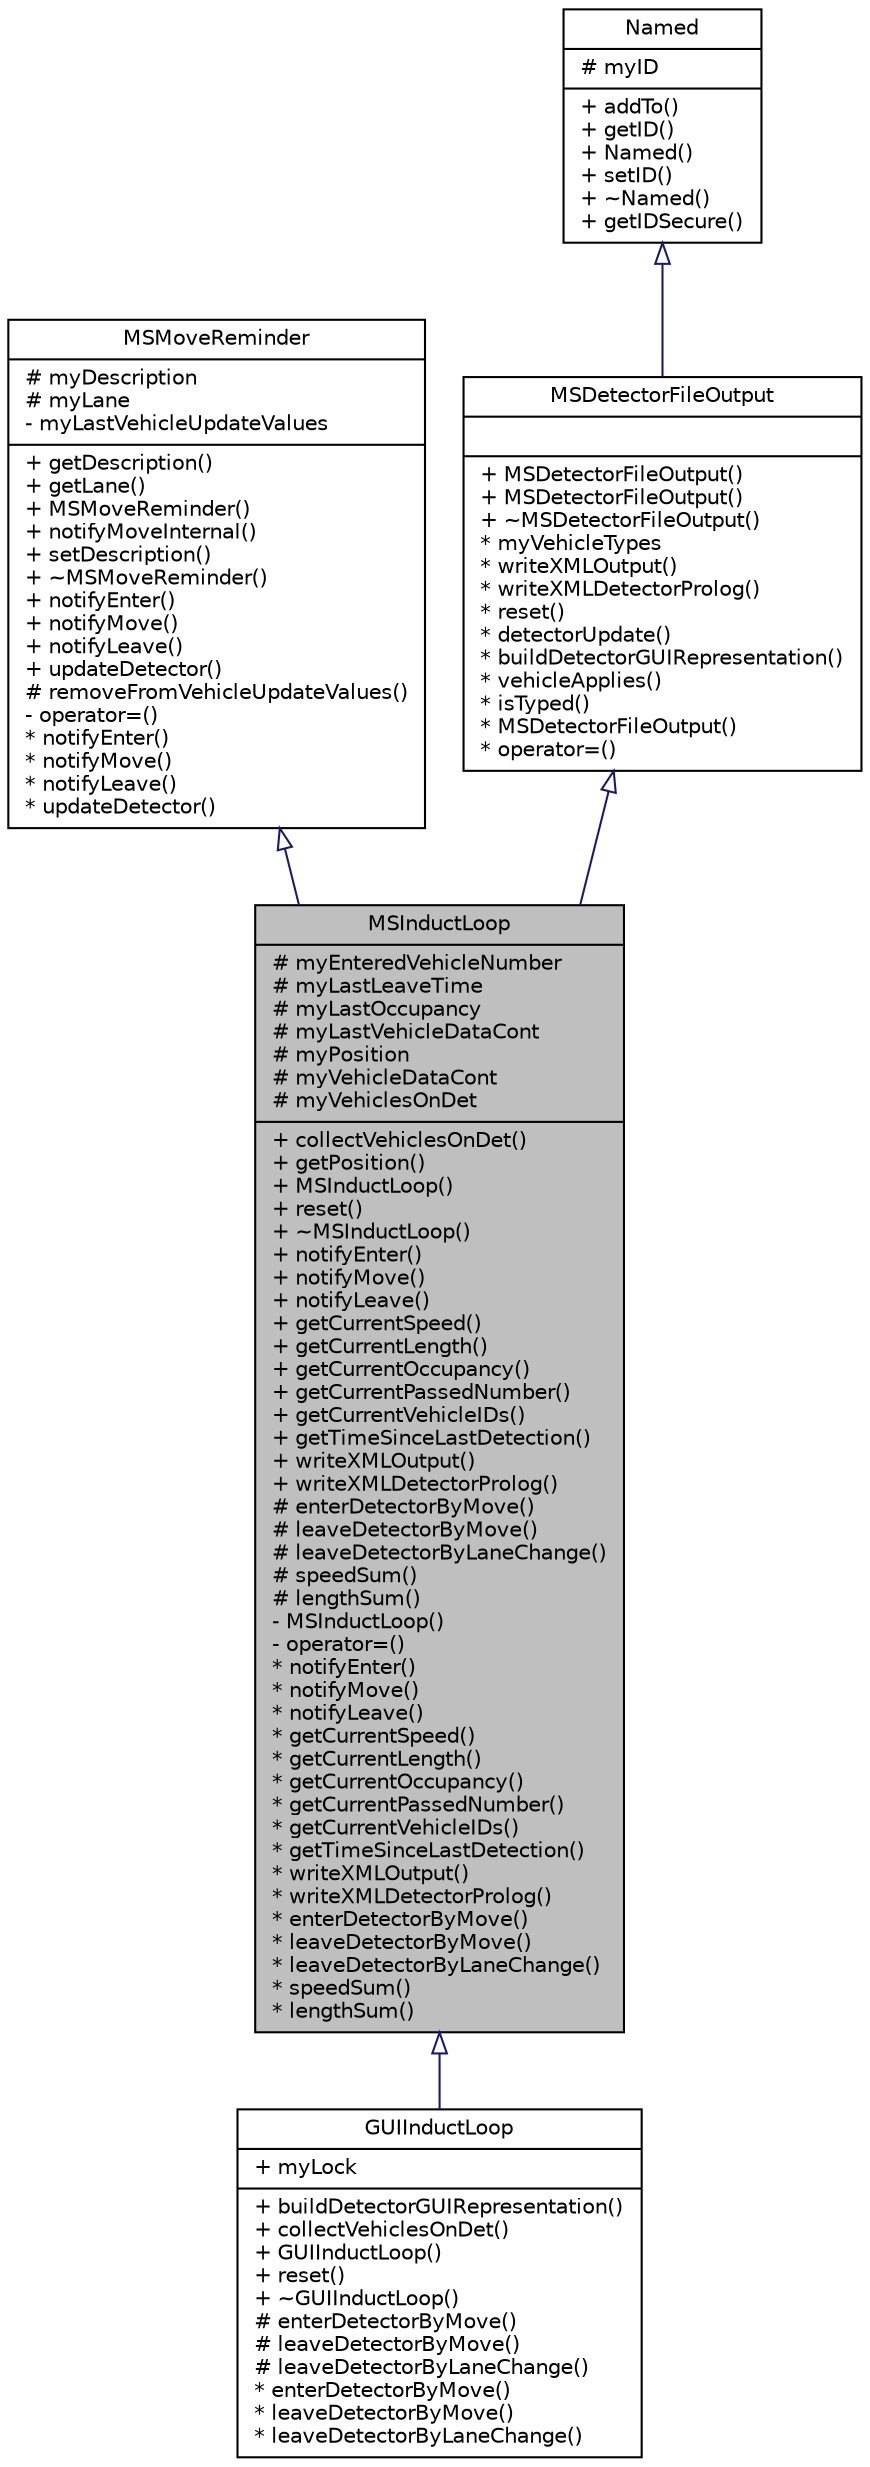 digraph "MSInductLoop"
{
  edge [fontname="Helvetica",fontsize="10",labelfontname="Helvetica",labelfontsize="10"];
  node [fontname="Helvetica",fontsize="10",shape=record];
  Node0 [label="{MSInductLoop\n|# myEnteredVehicleNumber\l# myLastLeaveTime\l# myLastOccupancy\l# myLastVehicleDataCont\l# myPosition\l# myVehicleDataCont\l# myVehiclesOnDet\l|+ collectVehiclesOnDet()\l+ getPosition()\l+ MSInductLoop()\l+ reset()\l+ ~MSInductLoop()\l+ notifyEnter()\l+ notifyMove()\l+ notifyLeave()\l+ getCurrentSpeed()\l+ getCurrentLength()\l+ getCurrentOccupancy()\l+ getCurrentPassedNumber()\l+ getCurrentVehicleIDs()\l+ getTimeSinceLastDetection()\l+ writeXMLOutput()\l+ writeXMLDetectorProlog()\l# enterDetectorByMove()\l# leaveDetectorByMove()\l# leaveDetectorByLaneChange()\l# speedSum()\l# lengthSum()\l- MSInductLoop()\l- operator=()\l* notifyEnter()\l* notifyMove()\l* notifyLeave()\l* getCurrentSpeed()\l* getCurrentLength()\l* getCurrentOccupancy()\l* getCurrentPassedNumber()\l* getCurrentVehicleIDs()\l* getTimeSinceLastDetection()\l* writeXMLOutput()\l* writeXMLDetectorProlog()\l* enterDetectorByMove()\l* leaveDetectorByMove()\l* leaveDetectorByLaneChange()\l* speedSum()\l* lengthSum()\l}",height=0.2,width=0.4,color="black", fillcolor="grey75", style="filled", fontcolor="black"];
  Node1 -> Node0 [dir="back",color="midnightblue",fontsize="10",style="solid",arrowtail="onormal",fontname="Helvetica"];
  Node1 [label="{MSMoveReminder\n|# myDescription\l# myLane\l- myLastVehicleUpdateValues\l|+ getDescription()\l+ getLane()\l+ MSMoveReminder()\l+ notifyMoveInternal()\l+ setDescription()\l+ ~MSMoveReminder()\l+ notifyEnter()\l+ notifyMove()\l+ notifyLeave()\l+ updateDetector()\l# removeFromVehicleUpdateValues()\l- operator=()\l* notifyEnter()\l* notifyMove()\l* notifyLeave()\l* updateDetector()\l}",height=0.2,width=0.4,color="black", fillcolor="white", style="filled",URL="$d2/da5/class_m_s_move_reminder.html",tooltip="Something on a lane to be noticed about vehicle movement. "];
  Node2 -> Node0 [dir="back",color="midnightblue",fontsize="10",style="solid",arrowtail="onormal",fontname="Helvetica"];
  Node2 [label="{MSDetectorFileOutput\n||+ MSDetectorFileOutput()\l+ MSDetectorFileOutput()\l+ ~MSDetectorFileOutput()\l* myVehicleTypes\l* writeXMLOutput()\l* writeXMLDetectorProlog()\l* reset()\l* detectorUpdate()\l* buildDetectorGUIRepresentation()\l* vehicleApplies()\l* isTyped()\l* MSDetectorFileOutput()\l* operator=()\l}",height=0.2,width=0.4,color="black", fillcolor="white", style="filled",URL="$d4/de2/class_m_s_detector_file_output.html",tooltip="Base of value-generating classes (detectors) "];
  Node3 -> Node2 [dir="back",color="midnightblue",fontsize="10",style="solid",arrowtail="onormal",fontname="Helvetica"];
  Node3 [label="{Named\n|# myID\l|+ addTo()\l+ getID()\l+ Named()\l+ setID()\l+ ~Named()\l+ getIDSecure()\l}",height=0.2,width=0.4,color="black", fillcolor="white", style="filled",URL="$d5/dbf/class_named.html",tooltip="Base class for objects which have an id. "];
  Node0 -> Node4 [dir="back",color="midnightblue",fontsize="10",style="solid",arrowtail="onormal",fontname="Helvetica"];
  Node4 [label="{GUIInductLoop\n|+ myLock\l|+ buildDetectorGUIRepresentation()\l+ collectVehiclesOnDet()\l+ GUIInductLoop()\l+ reset()\l+ ~GUIInductLoop()\l# enterDetectorByMove()\l# leaveDetectorByMove()\l# leaveDetectorByLaneChange()\l* enterDetectorByMove()\l* leaveDetectorByMove()\l* leaveDetectorByLaneChange()\l}",height=0.2,width=0.4,color="black", fillcolor="white", style="filled",URL="$d7/dcb/class_g_u_i_induct_loop.html",tooltip="The gui-version of the MSInductLoop. "];
}
